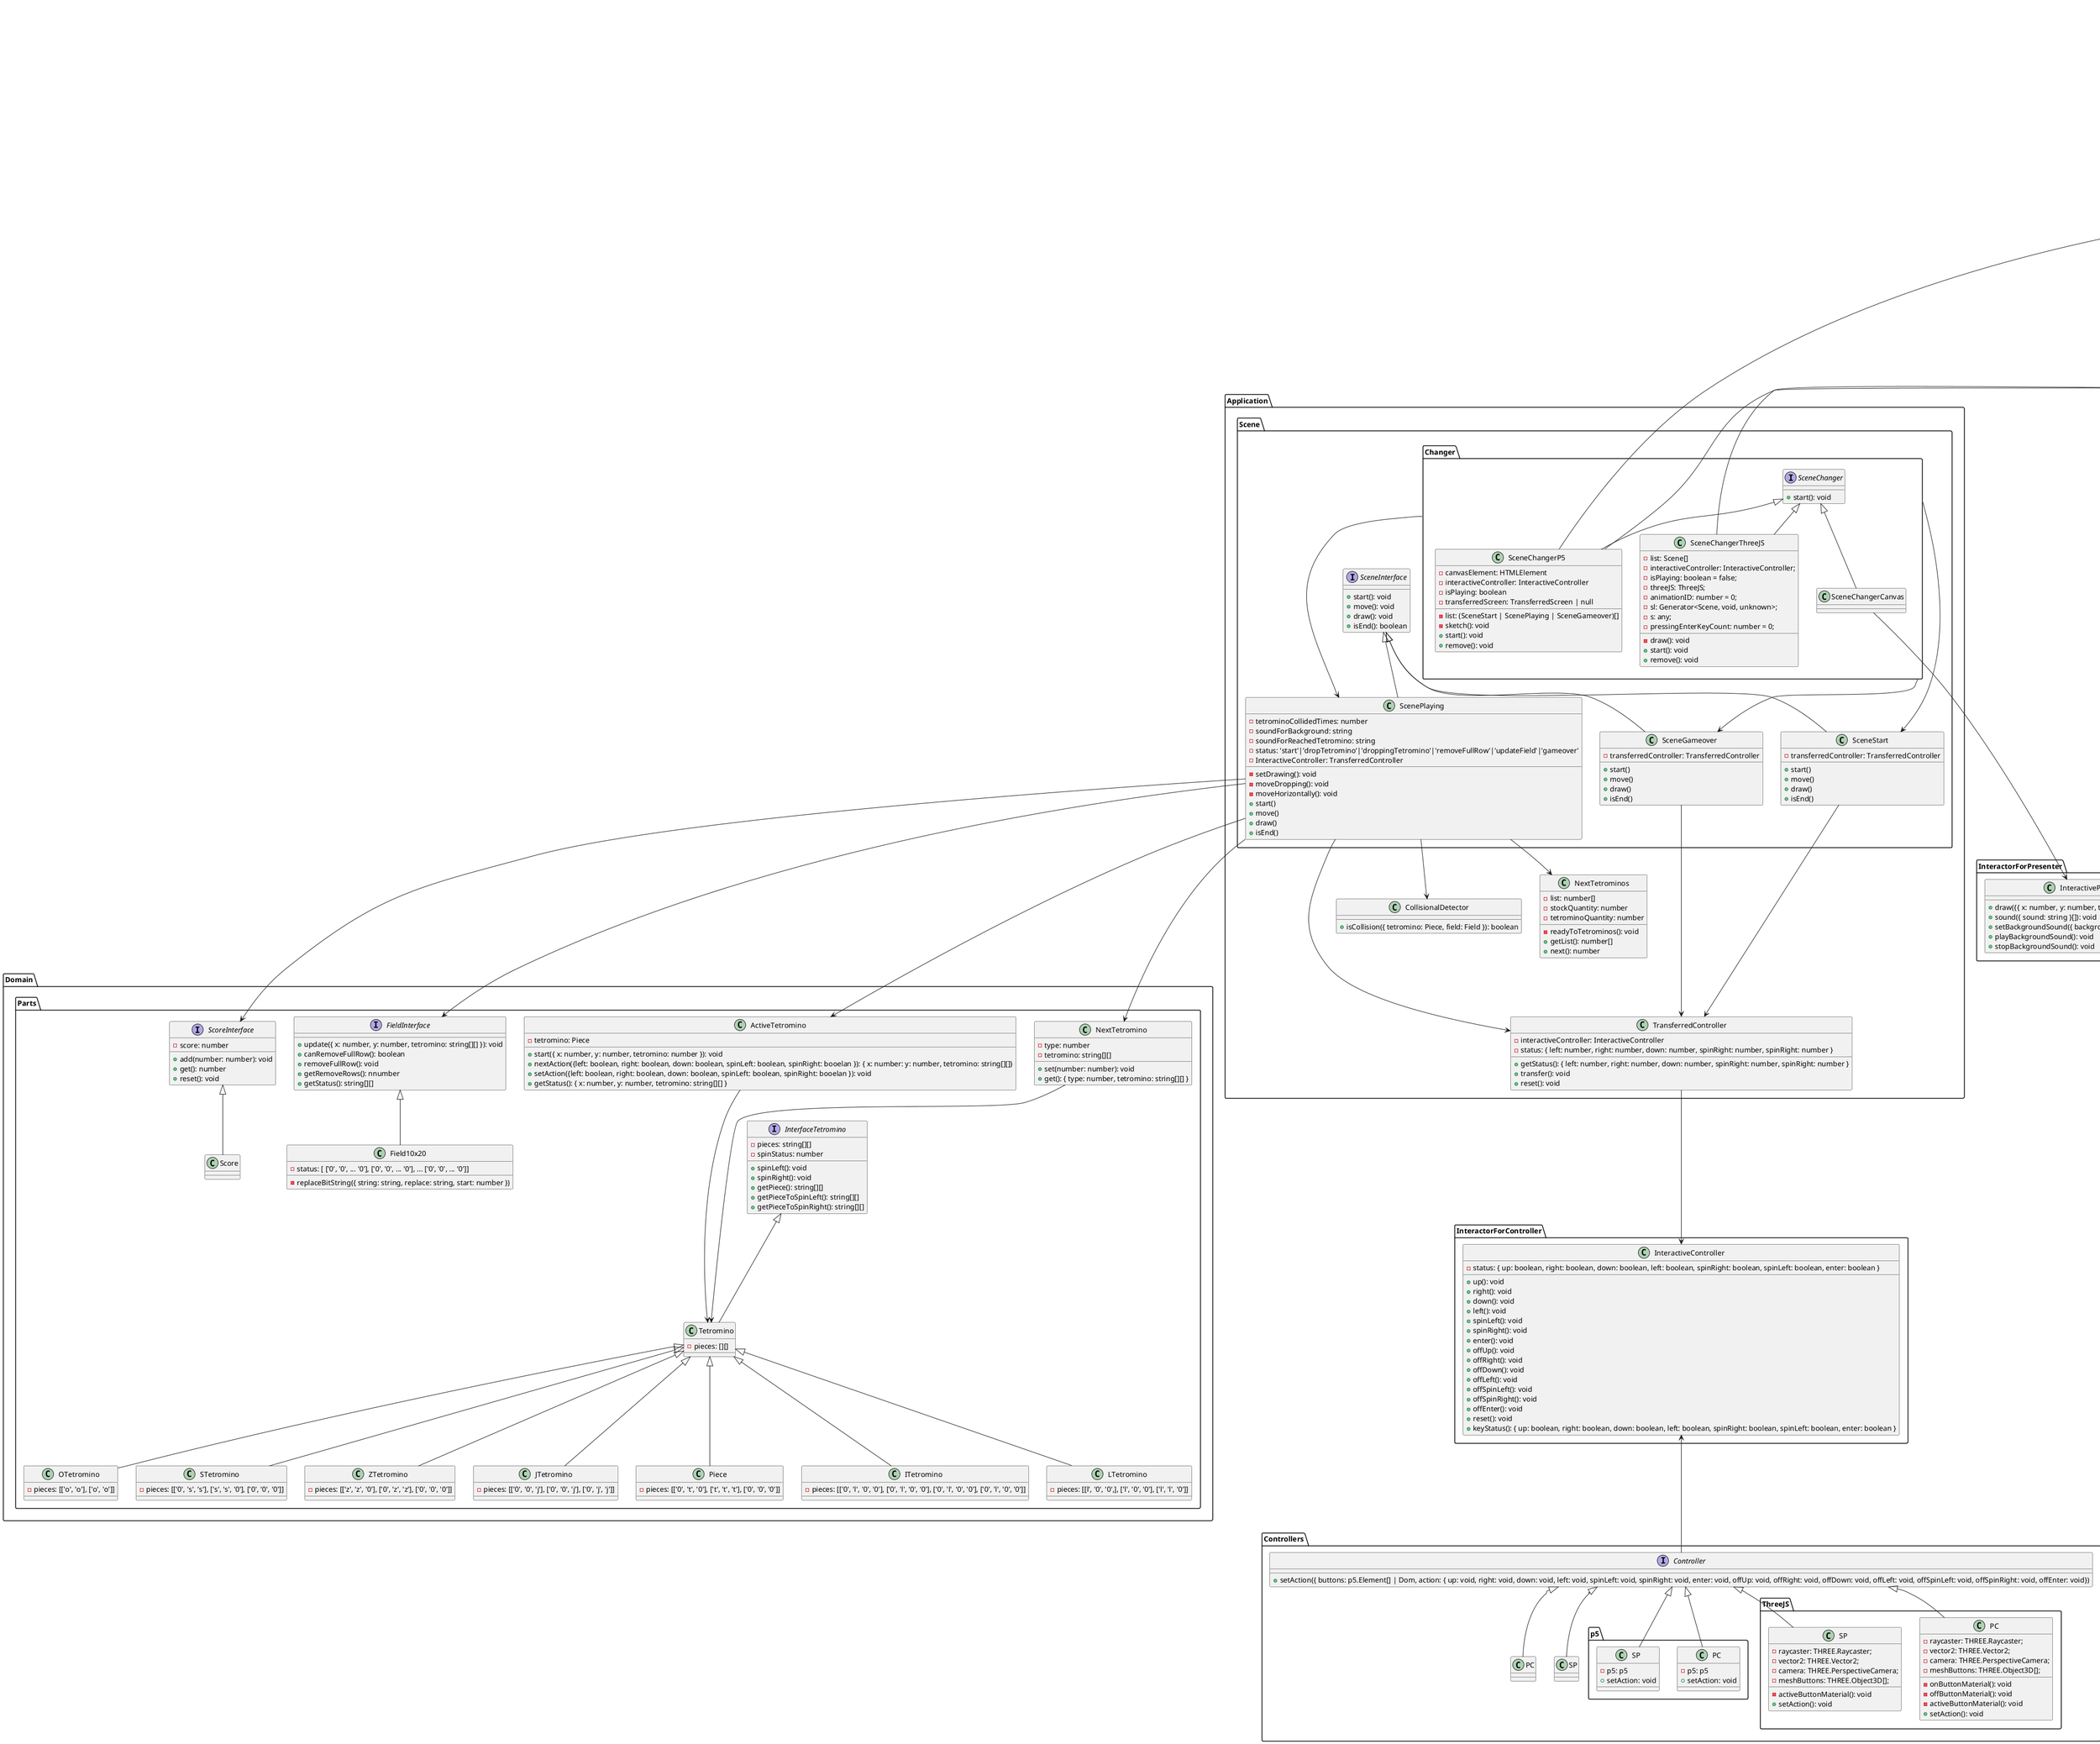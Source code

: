 @startuml Overview

namespace Presenters {
  namespace P5 {
    class P5 {
      - p5: p5
      - buttons: p5.Element[]
      - styledButtons(): void
      + adjustButtons(): void
      + getButtons(): Buttons
    }
  }
  namespace ThreeJS {
    class ThreeJS {
      - scene: THREE.Scene;
      - camera: THREE.PerspectiveCamera;
      - renderer: THREE.WebGLRenderer;
      - orbitControls: OrbitControls;
      - textMaterials: THREE.MeshBasicMaterial[] = [];
      - counterMaterials: TCounterMaterials = [];
      - tetrominosMesh: Mesh<THREE.BoxGeometry, THREE.MeshToonMaterial>[] = [];
      - tetrominoMaterials: THREE.MeshToonMaterial[] = [];
      - nextTetrominosMesh: Mesh<THREE.BoxGeometry, THREE.MeshToonMaterial>[] = [];
      - nextTetrominoMaterials: THREE.MeshToonMaterial[] = [];
      - buttonMaterials: THREE.MeshLambertMaterial[] = [];
      - groupTetromino: THREE.Group;
      - groupNextTetromino: THREE.Group;
      - texts: TInitTexts;
      - counters: TInitCounters;
      - tetrominos: TInitTetrominos;
      - nextTetrominos: TInitTetrominos;
      - buttons: TInitButtons;
      - meshObjects: THREE.Object3D<THREE.Event>[] = [];
      - createText(): void
      - createCounter(): void
      - createButton(): void
      - createTetrominos(): void
      - createNextTetrominos(): void
      + renderingText(): void
      + renderingCounter(): void
      + renderingTetromino(): void
      + renderingNextTetromino(): void
      + renderingUnVisibleAllCounters(): void
      + renderingClearAllTetrominos(): void
      + render(): void
    }
  }
  namespace Screen {
    class Dom {
      - mainController: Dom
      - spinLeft: Dom
      - spinRight: Dom
      - enter: Dom

      + init({ mainController: Dom, spinLeft: Dom, spinRight: Dom, enter: Dom }): void
      + opening(): void
      + playing(): void
      + gameover(): void
    }

    class Canvas {
      - canvas: HTMLCanvasElement 
      - context: CanvasRenderingContext2D
      - imageAssets: ImageAssets
      + drawImage({ texture: string, sx, number, sy, number, sw: number, sh: number, dx: number, dy: number, dw: number, dh: number }): void
    }

    class ImageAssets {
      - images: {'player': { src:'images/shooting_player.png', rate:1.00, obj:new Image}}
      + createAssets(): void
      + get({ texture: string }): Image
    }

    ' 画面表示用に位置、サイズを変換する
    class TransferringScreen {
      - window: { width: number, height: number }
      - screen: { width: number, height: number }
      - rate: number
      + init({ window: window, screen: screen }): void
      + windowRotate(): void
      + transfer(): { x: number, y: number, width: number, height: number }[] 
    }

    Canvas <--- InteractorForPresenter.InteractivePresenter
    Dom <--- InteractorForPresenter.InteractivePresenter
    ImageAssets <--- Canvas
  }
  namespace Audio {
    class AudioContext{
      - playing: []
      - sound: []
      - context: AudioContext
      - data: { 'shot_laser': { src:'audios/shot_laser.mp3', volume:1.0, loopOffset: 0, buf:{}},
      + init() : void
      + play({ name: string }) : void
      + stop({ name: string }): void
      + stop(): void
      + makeSound({ name: string }) : void
    }
    AudioContext <--- InteractorForPresenter.InteractivePresenter

    class AudioAssets {
      - assets: Audio
      + createAssets(): void
      + get(): Audio
    }
    AudioAssets <--- AudioContext
  }
}

' Presentersに情報を渡すための情報を加工する
namespace InteractorForPresenter {
  class InteractivePresenter {
    + draw({{ x: number, y: number, texture: string }[]): void
    + sound({ sound: string }[]): void
    + setBackgroundSound({ backgroundSound: string }): void
    + playBackgroundSound(): void
    + stopBackgroundSound(): void
  }
}

namespace InteractorForController {
  class InteractiveController {
    - status: { up: boolean, right: boolean, down: boolean, left: boolean, spinRight: boolean, spinLeft: boolean, enter: boolean }
    + up(): void
    + right(): void
    + down(): void
    + left(): void
    + spinLeft(): void
    + spinRight(): void
    + enter(): void
    + offUp(): void
    + offRight(): void
    + offDown(): void
    + offLeft(): void
    + offSpinLeft(): void
    + offSpinRight(): void
    + offEnter(): void
    + reset(): void
    + keyStatus(): { up: boolean, right: boolean, down: boolean, left: boolean, spinRight: boolean, spinLeft: boolean, enter: boolean }
  }
}

namespace Application {
  namespace Scene {
    namespace Changer {
      interface SceneChanger{
        + start(): void
      }
      class SceneChangerP5{
        - list: (SceneStart | ScenePlaying | SceneGameover)[]
        - canvasElement: HTMLElement
        - interactiveController: InteractiveController
        - isPlaying: boolean
        - transferredScreen: TransferredScreen | null
        - sketch(): void
        + start(): void
        + remove(): void
      }
      class SceneChangerThreeJS{
        - list: Scene[]
        - interactiveController: InteractiveController;
        - isPlaying: boolean = false;
        - threeJS: ThreeJS;
        - animationID: number = 0;
        - sl: Generator<Scene, void, unknown>;
        - s: any;
        - pressingEnterKeyCount: number = 0;
        - draw(): void
        + start(): void
        + remove(): void
      }

      class SceneChangerCanvas{
      }

      SceneChanger <|-- SceneChangerThreeJS
      SceneChanger <|-- SceneChangerP5
      SceneChanger <|-- SceneChangerCanvas
    }

    interface SceneInterface {
      + start(): void
      + move(): void
      + draw(): void
      + isEnd(): boolean
    }
    class SceneStart{
      - transferredController: TransferredController
      + start()
      + move()
      + draw()
      + isEnd()
    }
    class ScenePlaying{
      - tetrominoCollidedTimes: number
      - soundForBackground: string
      - soundForReachedTetromino: string
      - status: 'start'|'dropTetromino'|'droppingTetromino'|'removeFullRow'|'updateField'|'gameover'
      - InteractiveController: TransferredController
      - setDrawing(): void
      - moveDropping(): void
      - moveHorizontally(): void
      + start()
      + move()
      + draw()
      + isEnd()
    }
    class SceneGameover{
      - transferredController: TransferredController
      + start()
      + move()
      + draw()
      + isEnd()
    }
    SceneInterface <|-- SceneStart
    SceneInterface <|-- ScenePlaying
    SceneInterface <|-- SceneGameover
  }

  ' tetrominoとfieldで衝突判定をする
  class CollisionalDetector {
    + isCollision({ tetromino: Piece, field: Field }): boolean
  }

  ' 次のtetrominoをセットする
  class NextTetrominos {
    - list: number[]
    - stockQuantity: number
    - tetrominoQuantity: number
    - readyToTetrominos(): void
    + getList(): number[]
    + next(): number
  }

  ' コントローラーのステータスをアプリ用に変換する
  class TransferredController {
    - interactiveController: InteractiveController
    - status: { left: number, right: number, down: number, spinRight: number, spinRight: number }
    + getStatus(): { left: number, right: number, down: number, spinRight: number, spinRight: number }
    + transfer(): void
    + reset(): void
  }

}

Application.TransferredController ---> InteractorForController.InteractiveController

Application.Scene.SceneStart ---> Application.TransferredController
Application.Scene.ScenePlaying ---> Application.TransferredController
Application.Scene.SceneGameover ---> Application.TransferredController

Application.Scene.ScenePlaying --> Application.NextTetrominos
Application.Scene.Changer.SceneChangerP5 --> Presenters.Screen.TransferringScreen
Application.Scene.ScenePlaying --> Application.CollisionalDetector

Application.Scene.Changer ---> Application.Scene.SceneStart
Application.Scene.Changer ---> Application.Scene.ScenePlaying
Application.Scene.Changer ---> Application.Scene.SceneGameover
Application.Scene.Changer.SceneChangerCanvas ---> InteractorForPresenter.InteractivePresenter

namespace Controllers {
  interface Controller {
    + setAction({ buttons: p5.Element[] | Dom, action: { up: void, right: void, down: void, left: void, spinLeft: void, spinRight: void, enter: void, offUp: void, offRight: void, offDown: void, offLeft: void, offSpinLeft: void, offSpinRight: void, offEnter: void})
  }
  class PC {}
  class SP {}
  Controller <|-- PC
  Controller <|-- SP
  InteractorForController.InteractiveController <--- Controller
  namespace p5 {
    class PC {
      - p5: p5
      + setAction: void
    }
    class SP {
      - p5: p5
      + setAction: void
    }
  }
  Controller <|-- Controllers.p5.PC
  Controller <|-- Controllers.p5.SP

  namespace ThreeJS {
    class PC {
      - raycaster: THREE.Raycaster;
      - vector2: THREE.Vector2;
      - camera: THREE.PerspectiveCamera;
      - meshButtons: THREE.Object3D[];
      - onButtonMaterial(): void
      - offButtonMaterial(): void
      - activeButtonMaterial(): void
      + setAction(): void
    }
    class SP {
      - raycaster: THREE.Raycaster;
      - vector2: THREE.Vector2;
      - camera: THREE.PerspectiveCamera;
      - meshButtons: THREE.Object3D[];
      - activeButtonMaterial(): void
      + setAction(): void
    }
  }
  Controller <|-- Controllers.ThreeJS.PC
  Controller <|-- Controllers.ThreeJS.SP
}

namespace Domain {
  namespace Parts {
    interface ScoreInterface {
      - score: number
      + add(number: number): void
      + get(): number
      + reset(): void
    }
    class Score {}
    ScoreInterface <|-- Score

    interface FieldInterface {
      + update({ x: number, y: number, tetromino: string[][] }): void
      + canRemoveFullRow(): boolean
      + removeFullRow(): void
      + getRemoveRows(): nnumber
      + getStatus(): string[][]
    }
    FieldInterface <|-- Field10x20
    class Field10x20 {
      - status: [ ['0', '0', ... '0'], ['0', '0', ... '0'], ... ['0', '0', ... '0']]
      - replaceBitString({ string: string, replace: string, start: number })
    }

    Class ActiveTetromino {
      - tetromino: Piece

      + start({ x: number, y: number, tetromino: number }): void
      + nextAction({left: boolean, right: boolean, down: boolean, spinLeft: boolean, spinRight: booelan }): { x: number: y: number, tetromino: string[][]}
      + setAction({left: boolean, right: boolean, down: boolean, spinLeft: boolean, spinRight: booelan }): void
      + getStatus(): { x: number, y: number, tetromino: string[][] }
    }

    Class NextTetromino {
      - type: number
      - tetromino: string[][]
      + set(number: number): void
      + get(): { type: number, tetromino: string[][] }
    }

    Interface InterfaceTetromino {
      - pieces: string[][]
      - spinStatus: number

      + spinLeft(): void
      + spinRight(): void
      + getPiece(): string[][]
      + getPieceToSpinLeft(): string[][]
      + getPieceToSpinRight(): string[][]
    }

    class Tetromino {
      - pieces: [][]
    }

    class ITetromino {
      - pieces: [['0', 'l', '0', '0'], ['0', 'l', '0', '0'], ['0', 'l', '0', '0'], ['0', 'l', '0', '0']]
    }
    class LTetromino {
      - pieces: [[l', '0', '0',], ['l', '0', '0'], ['l', 'l', '0']]
    }
    class OTetromino {
      - pieces: [['o', 'o'], ['o', 'o']]
    }
    class STetromino {
      - pieces: [['0', 's', 's'], ['s', 's', '0'], ['0', '0', '0']]
    }
    class ZTetromino {
      - pieces: [['z', 'z', '0'], ['0', 'z', 'z'], ['0', '0', '0']]
    }
    class JTetromino {
      - pieces: [['0', '0', 'j'], ['0', '0', 'j'], ['0', 'j', 'j']]
    }
    class Piece {
      - pieces: [['0', 't', '0'], ['t', 't', 't'], ['0', '0', '0']]
    }

    NextTetromino ---> Tetromino
    ActiveTetromino ---> Tetromino
    InterfaceTetromino <|-- Tetromino 
    Tetromino <|-- ITetromino
    Tetromino <|-- LTetromino
    Tetromino <|-- OTetromino
    Tetromino <|-- STetromino
    Tetromino <|-- ZTetromino
    Tetromino <|-- JTetromino
    Tetromino <|-- Piece
  }

}

Application.Scene.ScenePlaying ---> Domain.Parts.NextTetromino
Application.Scene.ScenePlaying ---> Domain.Parts.ActiveTetromino
Application.Scene.ScenePlaying ---> Domain.Parts.FieldInterface
Application.Scene.ScenePlaying ---> Domain.Parts.ScoreInterface

Presenters.P5.P5 <--- Application.Scene.Changer.SceneChangerP5
Presenters.ThreeJS.ThreeJS <--- Application.Scene.Changer.SceneChangerThreeJS

@enduml